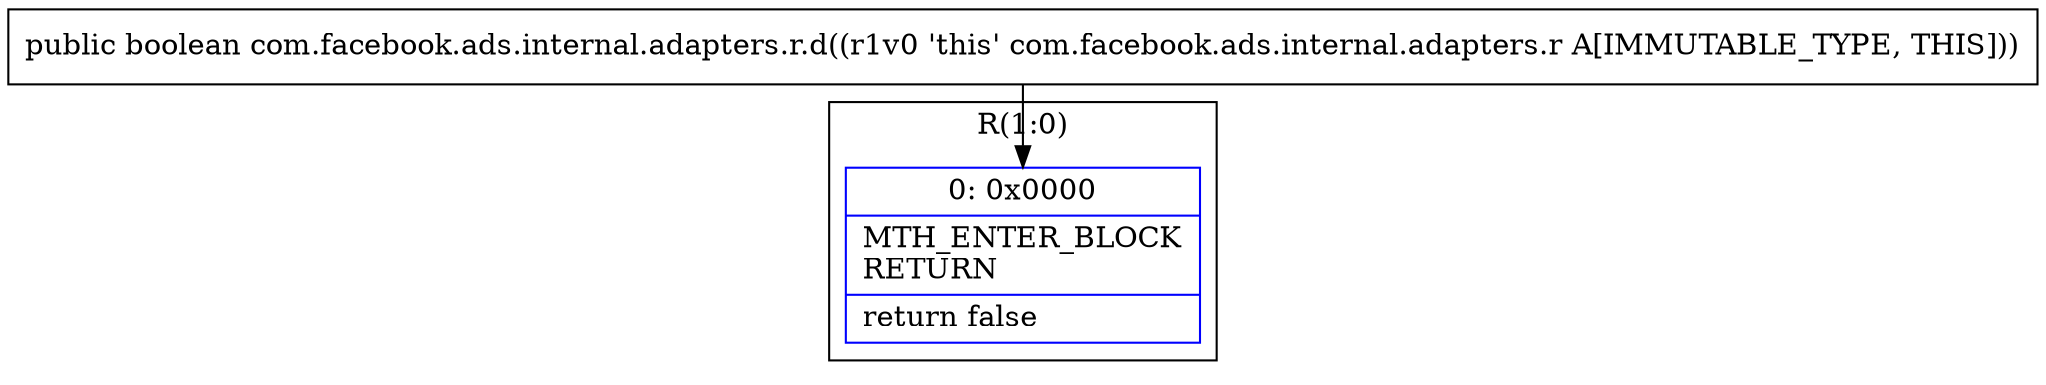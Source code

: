 digraph "CFG forcom.facebook.ads.internal.adapters.r.d()Z" {
subgraph cluster_Region_609001989 {
label = "R(1:0)";
node [shape=record,color=blue];
Node_0 [shape=record,label="{0\:\ 0x0000|MTH_ENTER_BLOCK\lRETURN\l|return false\l}"];
}
MethodNode[shape=record,label="{public boolean com.facebook.ads.internal.adapters.r.d((r1v0 'this' com.facebook.ads.internal.adapters.r A[IMMUTABLE_TYPE, THIS])) }"];
MethodNode -> Node_0;
}

